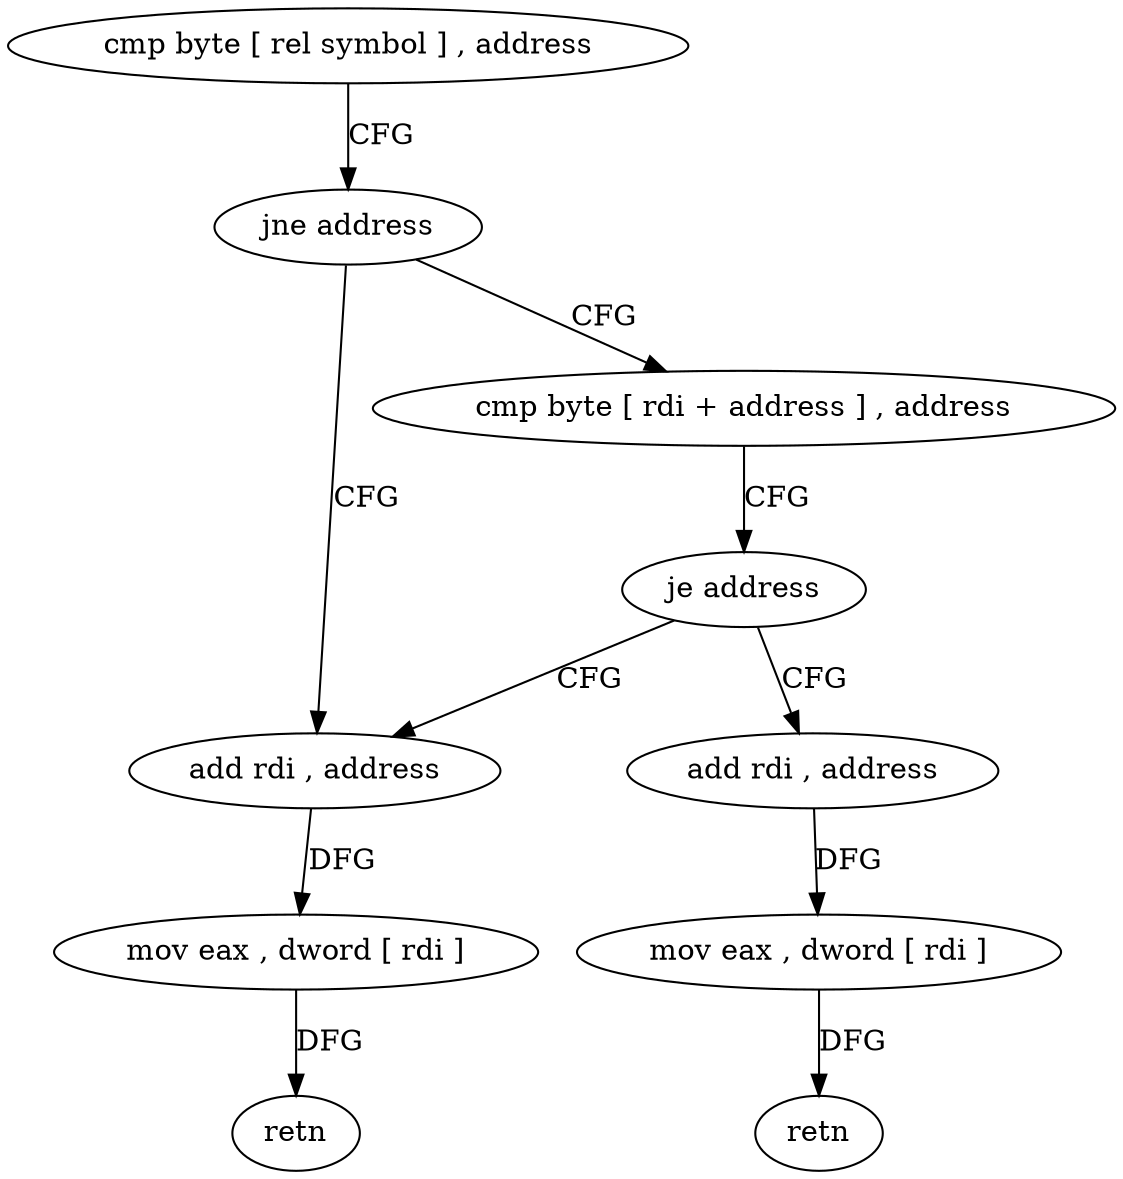 digraph "func" {
"4230784" [label = "cmp byte [ rel symbol ] , address" ]
"4230791" [label = "jne address" ]
"4230812" [label = "add rdi , address" ]
"4230793" [label = "cmp byte [ rdi + address ] , address" ]
"4230816" [label = "mov eax , dword [ rdi ]" ]
"4230818" [label = "retn" ]
"4230800" [label = "je address" ]
"4230802" [label = "add rdi , address" ]
"4230809" [label = "mov eax , dword [ rdi ]" ]
"4230811" [label = "retn" ]
"4230784" -> "4230791" [ label = "CFG" ]
"4230791" -> "4230812" [ label = "CFG" ]
"4230791" -> "4230793" [ label = "CFG" ]
"4230812" -> "4230816" [ label = "DFG" ]
"4230793" -> "4230800" [ label = "CFG" ]
"4230816" -> "4230818" [ label = "DFG" ]
"4230800" -> "4230812" [ label = "CFG" ]
"4230800" -> "4230802" [ label = "CFG" ]
"4230802" -> "4230809" [ label = "DFG" ]
"4230809" -> "4230811" [ label = "DFG" ]
}
